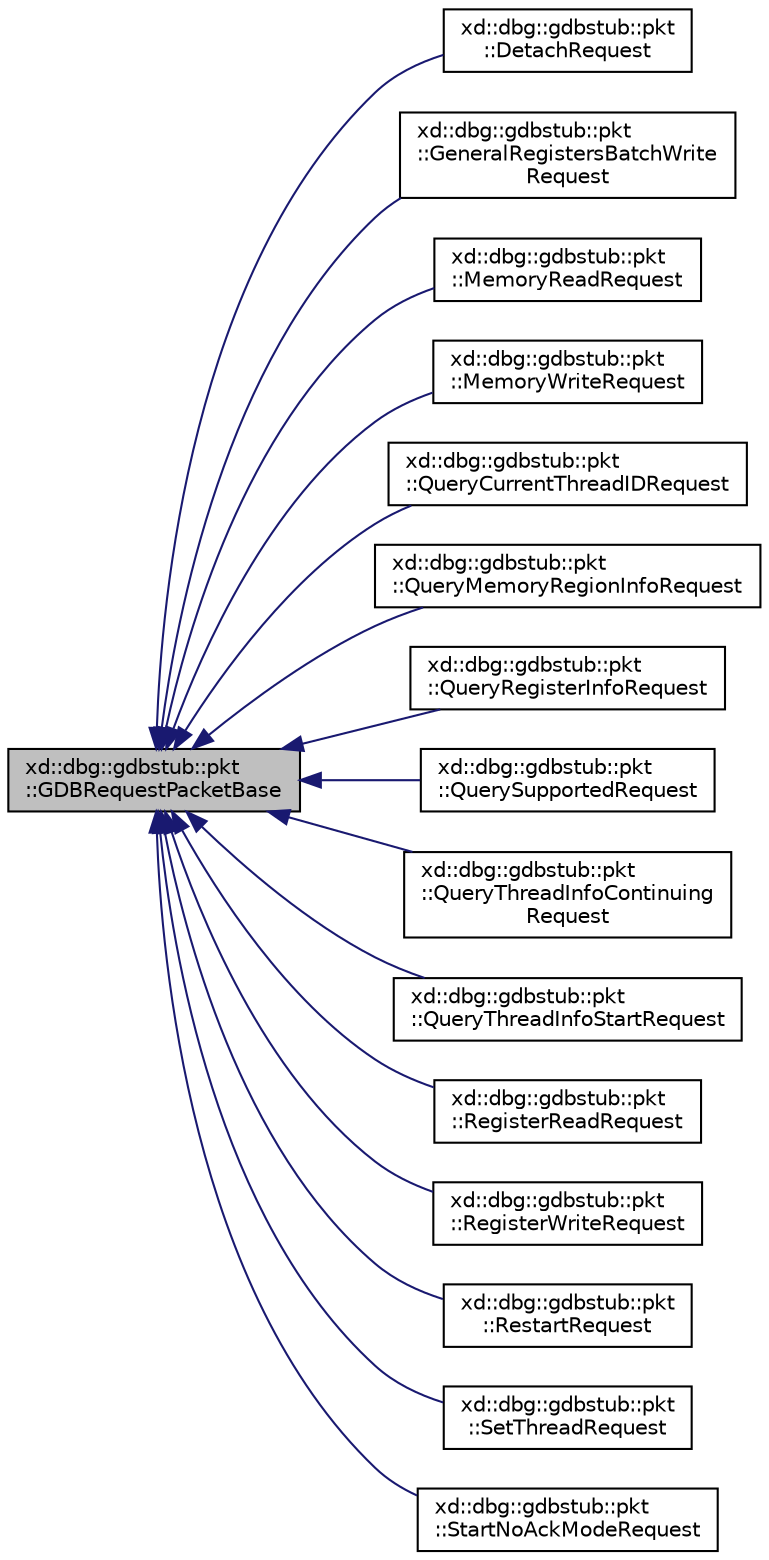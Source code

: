 digraph "xd::dbg::gdbstub::pkt::GDBRequestPacketBase"
{
  edge [fontname="Helvetica",fontsize="10",labelfontname="Helvetica",labelfontsize="10"];
  node [fontname="Helvetica",fontsize="10",shape=record];
  rankdir="LR";
  Node0 [label="xd::dbg::gdbstub::pkt\l::GDBRequestPacketBase",height=0.2,width=0.4,color="black", fillcolor="grey75", style="filled", fontcolor="black"];
  Node0 -> Node1 [dir="back",color="midnightblue",fontsize="10",style="solid"];
  Node1 [label="xd::dbg::gdbstub::pkt\l::DetachRequest",height=0.2,width=0.4,color="black", fillcolor="white", style="filled",URL="$classxd_1_1dbg_1_1gdbstub_1_1pkt_1_1_detach_request.html"];
  Node0 -> Node2 [dir="back",color="midnightblue",fontsize="10",style="solid"];
  Node2 [label="xd::dbg::gdbstub::pkt\l::GeneralRegistersBatchWrite\lRequest",height=0.2,width=0.4,color="black", fillcolor="white", style="filled",URL="$classxd_1_1dbg_1_1gdbstub_1_1pkt_1_1_general_registers_batch_write_request.html"];
  Node0 -> Node3 [dir="back",color="midnightblue",fontsize="10",style="solid"];
  Node3 [label="xd::dbg::gdbstub::pkt\l::MemoryReadRequest",height=0.2,width=0.4,color="black", fillcolor="white", style="filled",URL="$classxd_1_1dbg_1_1gdbstub_1_1pkt_1_1_memory_read_request.html"];
  Node0 -> Node4 [dir="back",color="midnightblue",fontsize="10",style="solid"];
  Node4 [label="xd::dbg::gdbstub::pkt\l::MemoryWriteRequest",height=0.2,width=0.4,color="black", fillcolor="white", style="filled",URL="$classxd_1_1dbg_1_1gdbstub_1_1pkt_1_1_memory_write_request.html"];
  Node0 -> Node5 [dir="back",color="midnightblue",fontsize="10",style="solid"];
  Node5 [label="xd::dbg::gdbstub::pkt\l::QueryCurrentThreadIDRequest",height=0.2,width=0.4,color="black", fillcolor="white", style="filled",URL="$classxd_1_1dbg_1_1gdbstub_1_1pkt_1_1_query_current_thread_i_d_request.html"];
  Node0 -> Node6 [dir="back",color="midnightblue",fontsize="10",style="solid"];
  Node6 [label="xd::dbg::gdbstub::pkt\l::QueryMemoryRegionInfoRequest",height=0.2,width=0.4,color="black", fillcolor="white", style="filled",URL="$classxd_1_1dbg_1_1gdbstub_1_1pkt_1_1_query_memory_region_info_request.html"];
  Node0 -> Node7 [dir="back",color="midnightblue",fontsize="10",style="solid"];
  Node7 [label="xd::dbg::gdbstub::pkt\l::QueryRegisterInfoRequest",height=0.2,width=0.4,color="black", fillcolor="white", style="filled",URL="$classxd_1_1dbg_1_1gdbstub_1_1pkt_1_1_query_register_info_request.html"];
  Node0 -> Node8 [dir="back",color="midnightblue",fontsize="10",style="solid"];
  Node8 [label="xd::dbg::gdbstub::pkt\l::QuerySupportedRequest",height=0.2,width=0.4,color="black", fillcolor="white", style="filled",URL="$classxd_1_1dbg_1_1gdbstub_1_1pkt_1_1_query_supported_request.html"];
  Node0 -> Node9 [dir="back",color="midnightblue",fontsize="10",style="solid"];
  Node9 [label="xd::dbg::gdbstub::pkt\l::QueryThreadInfoContinuing\lRequest",height=0.2,width=0.4,color="black", fillcolor="white", style="filled",URL="$classxd_1_1dbg_1_1gdbstub_1_1pkt_1_1_query_thread_info_continuing_request.html"];
  Node0 -> Node10 [dir="back",color="midnightblue",fontsize="10",style="solid"];
  Node10 [label="xd::dbg::gdbstub::pkt\l::QueryThreadInfoStartRequest",height=0.2,width=0.4,color="black", fillcolor="white", style="filled",URL="$classxd_1_1dbg_1_1gdbstub_1_1pkt_1_1_query_thread_info_start_request.html"];
  Node0 -> Node11 [dir="back",color="midnightblue",fontsize="10",style="solid"];
  Node11 [label="xd::dbg::gdbstub::pkt\l::RegisterReadRequest",height=0.2,width=0.4,color="black", fillcolor="white", style="filled",URL="$classxd_1_1dbg_1_1gdbstub_1_1pkt_1_1_register_read_request.html"];
  Node0 -> Node12 [dir="back",color="midnightblue",fontsize="10",style="solid"];
  Node12 [label="xd::dbg::gdbstub::pkt\l::RegisterWriteRequest",height=0.2,width=0.4,color="black", fillcolor="white", style="filled",URL="$classxd_1_1dbg_1_1gdbstub_1_1pkt_1_1_register_write_request.html"];
  Node0 -> Node13 [dir="back",color="midnightblue",fontsize="10",style="solid"];
  Node13 [label="xd::dbg::gdbstub::pkt\l::RestartRequest",height=0.2,width=0.4,color="black", fillcolor="white", style="filled",URL="$classxd_1_1dbg_1_1gdbstub_1_1pkt_1_1_restart_request.html"];
  Node0 -> Node14 [dir="back",color="midnightblue",fontsize="10",style="solid"];
  Node14 [label="xd::dbg::gdbstub::pkt\l::SetThreadRequest",height=0.2,width=0.4,color="black", fillcolor="white", style="filled",URL="$classxd_1_1dbg_1_1gdbstub_1_1pkt_1_1_set_thread_request.html"];
  Node0 -> Node15 [dir="back",color="midnightblue",fontsize="10",style="solid"];
  Node15 [label="xd::dbg::gdbstub::pkt\l::StartNoAckModeRequest",height=0.2,width=0.4,color="black", fillcolor="white", style="filled",URL="$classxd_1_1dbg_1_1gdbstub_1_1pkt_1_1_start_no_ack_mode_request.html"];
}
